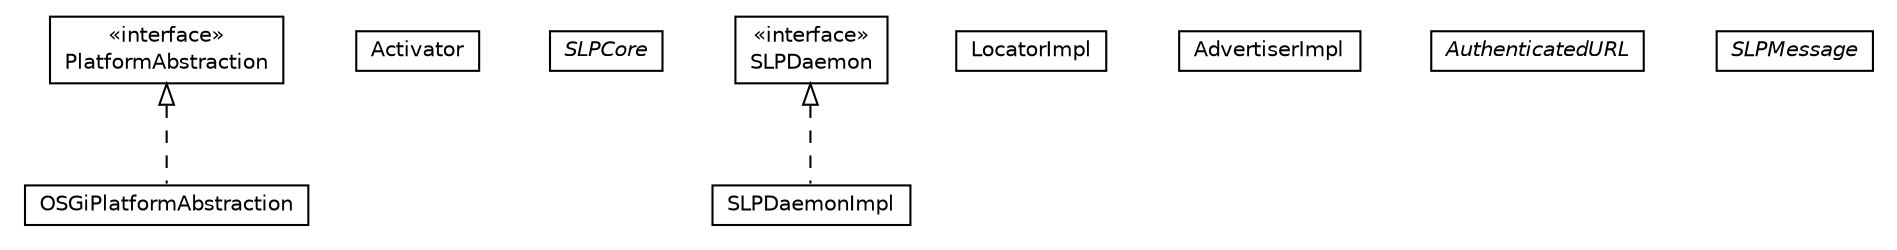 #!/usr/local/bin/dot
#
# Class diagram 
# Generated by UMLGraph version R5_6-24-gf6e263 (http://www.umlgraph.org/)
#

digraph G {
	edge [fontname="Helvetica",fontsize=10,labelfontname="Helvetica",labelfontsize=10];
	node [fontname="Helvetica",fontsize=10,shape=plaintext];
	nodesep=0.25;
	ranksep=0.5;
	// ch.ethz.iks.slp.impl.OSGiPlatformAbstraction
	c591 [label=<<table title="ch.ethz.iks.slp.impl.OSGiPlatformAbstraction" border="0" cellborder="1" cellspacing="0" cellpadding="2" port="p" href="./OSGiPlatformAbstraction.html">
		<tr><td><table border="0" cellspacing="0" cellpadding="1">
<tr><td align="center" balign="center"> OSGiPlatformAbstraction </td></tr>
		</table></td></tr>
		</table>>, URL="./OSGiPlatformAbstraction.html", fontname="Helvetica", fontcolor="black", fontsize=10.0];
	// ch.ethz.iks.slp.impl.Activator
	c592 [label=<<table title="ch.ethz.iks.slp.impl.Activator" border="0" cellborder="1" cellspacing="0" cellpadding="2" port="p" href="./Activator.html">
		<tr><td><table border="0" cellspacing="0" cellpadding="1">
<tr><td align="center" balign="center"> Activator </td></tr>
		</table></td></tr>
		</table>>, URL="./Activator.html", fontname="Helvetica", fontcolor="black", fontsize=10.0];
	// ch.ethz.iks.slp.impl.SLPCore
	c593 [label=<<table title="ch.ethz.iks.slp.impl.SLPCore" border="0" cellborder="1" cellspacing="0" cellpadding="2" port="p" href="./SLPCore.html">
		<tr><td><table border="0" cellspacing="0" cellpadding="1">
<tr><td align="center" balign="center"><font face="Helvetica-Oblique"> SLPCore </font></td></tr>
		</table></td></tr>
		</table>>, URL="./SLPCore.html", fontname="Helvetica", fontcolor="black", fontsize=10.0];
	// ch.ethz.iks.slp.impl.SLPDaemon
	c594 [label=<<table title="ch.ethz.iks.slp.impl.SLPDaemon" border="0" cellborder="1" cellspacing="0" cellpadding="2" port="p" href="./SLPDaemon.html">
		<tr><td><table border="0" cellspacing="0" cellpadding="1">
<tr><td align="center" balign="center"> &#171;interface&#187; </td></tr>
<tr><td align="center" balign="center"> SLPDaemon </td></tr>
		</table></td></tr>
		</table>>, URL="./SLPDaemon.html", fontname="Helvetica", fontcolor="black", fontsize=10.0];
	// ch.ethz.iks.slp.impl.SLPDaemonImpl
	c595 [label=<<table title="ch.ethz.iks.slp.impl.SLPDaemonImpl" border="0" cellborder="1" cellspacing="0" cellpadding="2" port="p" href="./SLPDaemonImpl.html">
		<tr><td><table border="0" cellspacing="0" cellpadding="1">
<tr><td align="center" balign="center"> SLPDaemonImpl </td></tr>
		</table></td></tr>
		</table>>, URL="./SLPDaemonImpl.html", fontname="Helvetica", fontcolor="black", fontsize=10.0];
	// ch.ethz.iks.slp.impl.LocatorImpl
	c596 [label=<<table title="ch.ethz.iks.slp.impl.LocatorImpl" border="0" cellborder="1" cellspacing="0" cellpadding="2" port="p" href="./LocatorImpl.html">
		<tr><td><table border="0" cellspacing="0" cellpadding="1">
<tr><td align="center" balign="center"> LocatorImpl </td></tr>
		</table></td></tr>
		</table>>, URL="./LocatorImpl.html", fontname="Helvetica", fontcolor="black", fontsize=10.0];
	// ch.ethz.iks.slp.impl.AdvertiserImpl
	c597 [label=<<table title="ch.ethz.iks.slp.impl.AdvertiserImpl" border="0" cellborder="1" cellspacing="0" cellpadding="2" port="p" href="./AdvertiserImpl.html">
		<tr><td><table border="0" cellspacing="0" cellpadding="1">
<tr><td align="center" balign="center"> AdvertiserImpl </td></tr>
		</table></td></tr>
		</table>>, URL="./AdvertiserImpl.html", fontname="Helvetica", fontcolor="black", fontsize=10.0];
	// ch.ethz.iks.slp.impl.PlatformAbstraction
	c598 [label=<<table title="ch.ethz.iks.slp.impl.PlatformAbstraction" border="0" cellborder="1" cellspacing="0" cellpadding="2" port="p" href="./PlatformAbstraction.html">
		<tr><td><table border="0" cellspacing="0" cellpadding="1">
<tr><td align="center" balign="center"> &#171;interface&#187; </td></tr>
<tr><td align="center" balign="center"> PlatformAbstraction </td></tr>
		</table></td></tr>
		</table>>, URL="./PlatformAbstraction.html", fontname="Helvetica", fontcolor="black", fontsize=10.0];
	// ch.ethz.iks.slp.impl.AuthenticatedURL
	c599 [label=<<table title="ch.ethz.iks.slp.impl.AuthenticatedURL" border="0" cellborder="1" cellspacing="0" cellpadding="2" port="p" href="./AuthenticatedURL.html">
		<tr><td><table border="0" cellspacing="0" cellpadding="1">
<tr><td align="center" balign="center"><font face="Helvetica-Oblique"> AuthenticatedURL </font></td></tr>
		</table></td></tr>
		</table>>, URL="./AuthenticatedURL.html", fontname="Helvetica", fontcolor="black", fontsize=10.0];
	// ch.ethz.iks.slp.impl.SLPMessage
	c600 [label=<<table title="ch.ethz.iks.slp.impl.SLPMessage" border="0" cellborder="1" cellspacing="0" cellpadding="2" port="p" href="./SLPMessage.html">
		<tr><td><table border="0" cellspacing="0" cellpadding="1">
<tr><td align="center" balign="center"><font face="Helvetica-Oblique"> SLPMessage </font></td></tr>
		</table></td></tr>
		</table>>, URL="./SLPMessage.html", fontname="Helvetica", fontcolor="black", fontsize=10.0];
	//ch.ethz.iks.slp.impl.OSGiPlatformAbstraction implements ch.ethz.iks.slp.impl.PlatformAbstraction
	c598:p -> c591:p [dir=back,arrowtail=empty,style=dashed];
	//ch.ethz.iks.slp.impl.SLPDaemonImpl implements ch.ethz.iks.slp.impl.SLPDaemon
	c594:p -> c595:p [dir=back,arrowtail=empty,style=dashed];
}

